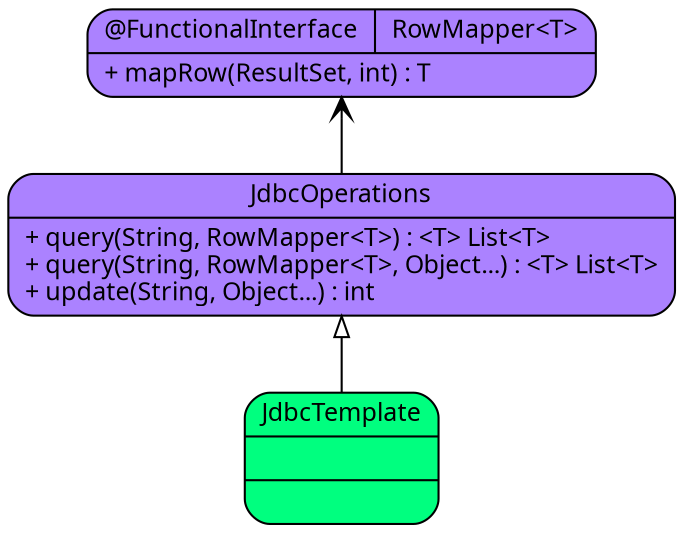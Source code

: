 digraph database {
	rankdir = BT;
    fontname = "Verdana";
    fontsize = 12;
    node [fontname = "Verdana", fontsize = 12, shape = "record"];
    edge [fontname = "Verdana", fontsize = 12];
    
    JdbcOperations [label = "{<f0>JdbcOperations|<f2>+ query(String, RowMapper&lt;T&gt;) : &lt;T&gt; List&lt;T&gt;\l+ query(String, RowMapper&lt;T&gt;, Object...) : &lt;T&gt; List&lt;T&gt;\l+ update(String, Object...) : int\l}", style = "rounded, filled", fillcolor = "mediumpurple1"];
    JdbcTemplate [label = "{<f0>JdbcTemplate|<f1>|<f2>}", style = "rounded, filled", fillcolor = "springgreen"];
    
    RowMapper [label = "{{<a>@FunctionalInterface|<f0>RowMapper&lt;T&gt;}|<f2>+ mapRow(ResultSet, int) : T\l}", style = "rounded, filled", fillcolor = "mediumpurple1"];	
	
	/*	
	
	// configuration node
	node [shape = "record", style = "rounded, filled"];
	
	subgraph cluster00 {
		label = "";
		style = filled;
		color = grey90;
	}
	
	// item_name [label = "item_label", style = "filled", fillcolor = "palegreen"];
	// record_name [shape = "record", label = "{{<f0>interface|{<f10>(other implementers)}}|(other methods)}"];
	// record_without_properties [shape = "record", label = "{<f0>label|<f1>value}"];
	// record_with_properties [shape = "record", label = "{<f0>label|<f1>value|{{<f20>property|<f21>value}}}"];
	// interface_minor [shape = "plaintext", label = "Interface_minor"];
	// interface [label = "{<f0>Interface|<f2>+ method() : return_type\l}", style = "rounded, filled", fillcolor = "mediumpurple1"];
	// abstract_class [label = "{<f0>Abstract_Class|<f1>+ field1 : type\l+ field2 : type\l|<f2>&#170; abstract_method() : return_type\l&#537; static_method() : return_type\l+ method() : return_type\l}", style = "rounded, filled, dashed", fillcolor = "springgreen"];
	// class [label = "{<f0>Class|<f1>+ field1 : type\l+ field2 : type\l&#10765; final_field : type\l&#537; static_field : type\l|<f2>+ method() : return_type\l&#537; static_method() : return_type\l&#186; overriden_method() : return_type\l}", style = "rounded, filled", fillcolor = "springgreen"];	
	// bean_record [label = "{<f0>beanId|<f1>beanClass|{{<f20>property1|<f21>property2}}}"];
	// module_record [label = "{<f0>artifactId|<f1>projectName}"];
	*/
	
	JdbcTemplate -> JdbcOperations [arrowhead = "empty"];
	JdbcOperations -> RowMapper [arrowhead = "vee"];
	
	// Implementation -> Interface [arrowhead = "empty"];
	// Subclass -> Class;
	// SubInterface -> Interface;	
	// Referer -> Referee [arrowhead = "vee"];
	// Implementation -> InterfaceMinor [arrowhead = "odot"];	
	
	// This is commented for dot to run, but it SHOULD BE uncommented as soon as dot works fine again
	// ****************** dot cracks from below ******************** //
	// ill link;
	
	// current is current_progress_item
}
